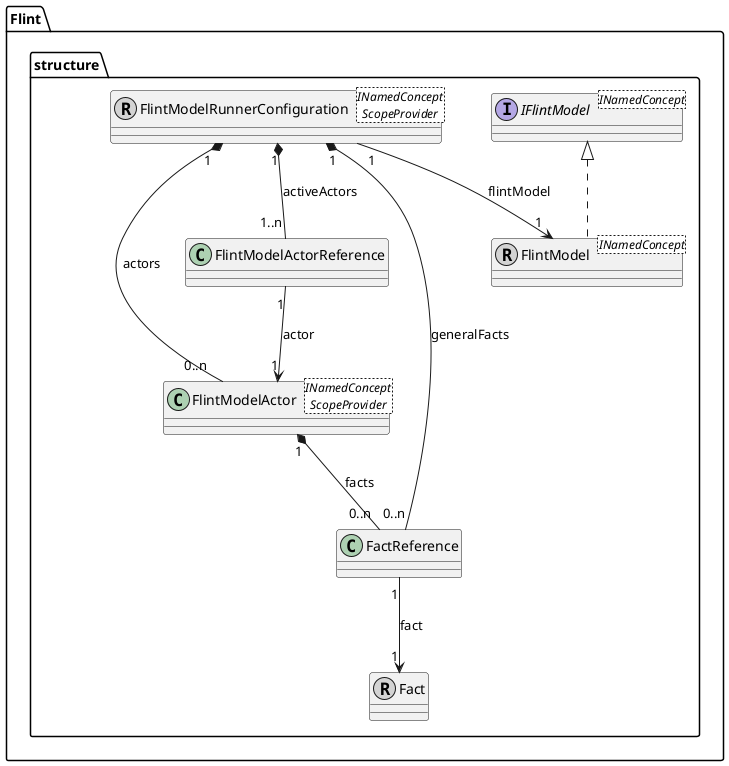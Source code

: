 @startuml FlintRunner-Model
skinparam nodesep 50
skinparam ranksep 75

interface "Flint.structure.IFlintModel" <INamedConcept>
class "Flint.structure.FlintModelActorReference"  
class "Flint.structure.FactReference"  
class "Flint.structure.FlintModelRunnerConfiguration" <INamedConcept\nScopeProvider> << (R, lightgrey) >>
class "Flint.structure.Fact"  << (R, lightgrey) >>
class "Flint.structure.FlintModel" <INamedConcept> << (R, lightgrey) >>
class "Flint.structure.FlintModelActor" <INamedConcept\nScopeProvider> 
"Flint.structure.IFlintModel" <|.. "Flint.structure.FlintModel"
"Flint.structure.FlintModelActorReference" "1" --> "1" "Flint.structure.FlintModelActor" : actor
"Flint.structure.FactReference" "1" --> "1" "Flint.structure.Fact" : fact
"Flint.structure.FlintModelRunnerConfiguration" "1" *-- "0..n" "Flint.structure.FlintModelActor" : actors
"Flint.structure.FlintModelRunnerConfiguration" "1" *-- "1..n" "Flint.structure.FlintModelActorReference" : activeActors
"Flint.structure.FlintModelRunnerConfiguration" "1" *-- "0..n" "Flint.structure.FactReference" : generalFacts
"Flint.structure.FlintModelRunnerConfiguration" "1" --> "1" "Flint.structure.FlintModel" : flintModel
"Flint.structure.FlintModelActor" "1" *-- "0..n" "Flint.structure.FactReference" : facts
@enduml